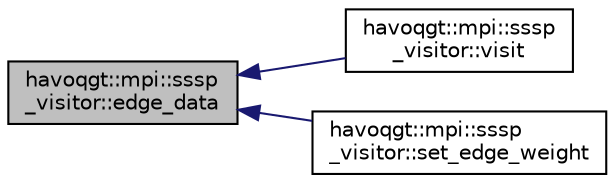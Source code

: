digraph "havoqgt::mpi::sssp_visitor::edge_data"
{
  edge [fontname="Helvetica",fontsize="10",labelfontname="Helvetica",labelfontsize="10"];
  node [fontname="Helvetica",fontsize="10",shape=record];
  rankdir="LR";
  Node1 [label="havoqgt::mpi::sssp\l_visitor::edge_data",height=0.2,width=0.4,color="black", fillcolor="grey75", style="filled", fontcolor="black"];
  Node1 -> Node2 [dir="back",color="midnightblue",fontsize="10",style="solid",fontname="Helvetica"];
  Node2 [label="havoqgt::mpi::sssp\l_visitor::visit",height=0.2,width=0.4,color="black", fillcolor="white", style="filled",URL="$classhavoqgt_1_1mpi_1_1sssp__visitor.html#adf2c6ccf693c90e0ba939ae5e7f8d433"];
  Node1 -> Node3 [dir="back",color="midnightblue",fontsize="10",style="solid",fontname="Helvetica"];
  Node3 [label="havoqgt::mpi::sssp\l_visitor::set_edge_weight",height=0.2,width=0.4,color="black", fillcolor="white", style="filled",URL="$classhavoqgt_1_1mpi_1_1sssp__visitor.html#a251aa4c136e7abfa6c6fa786ee83561e"];
}
